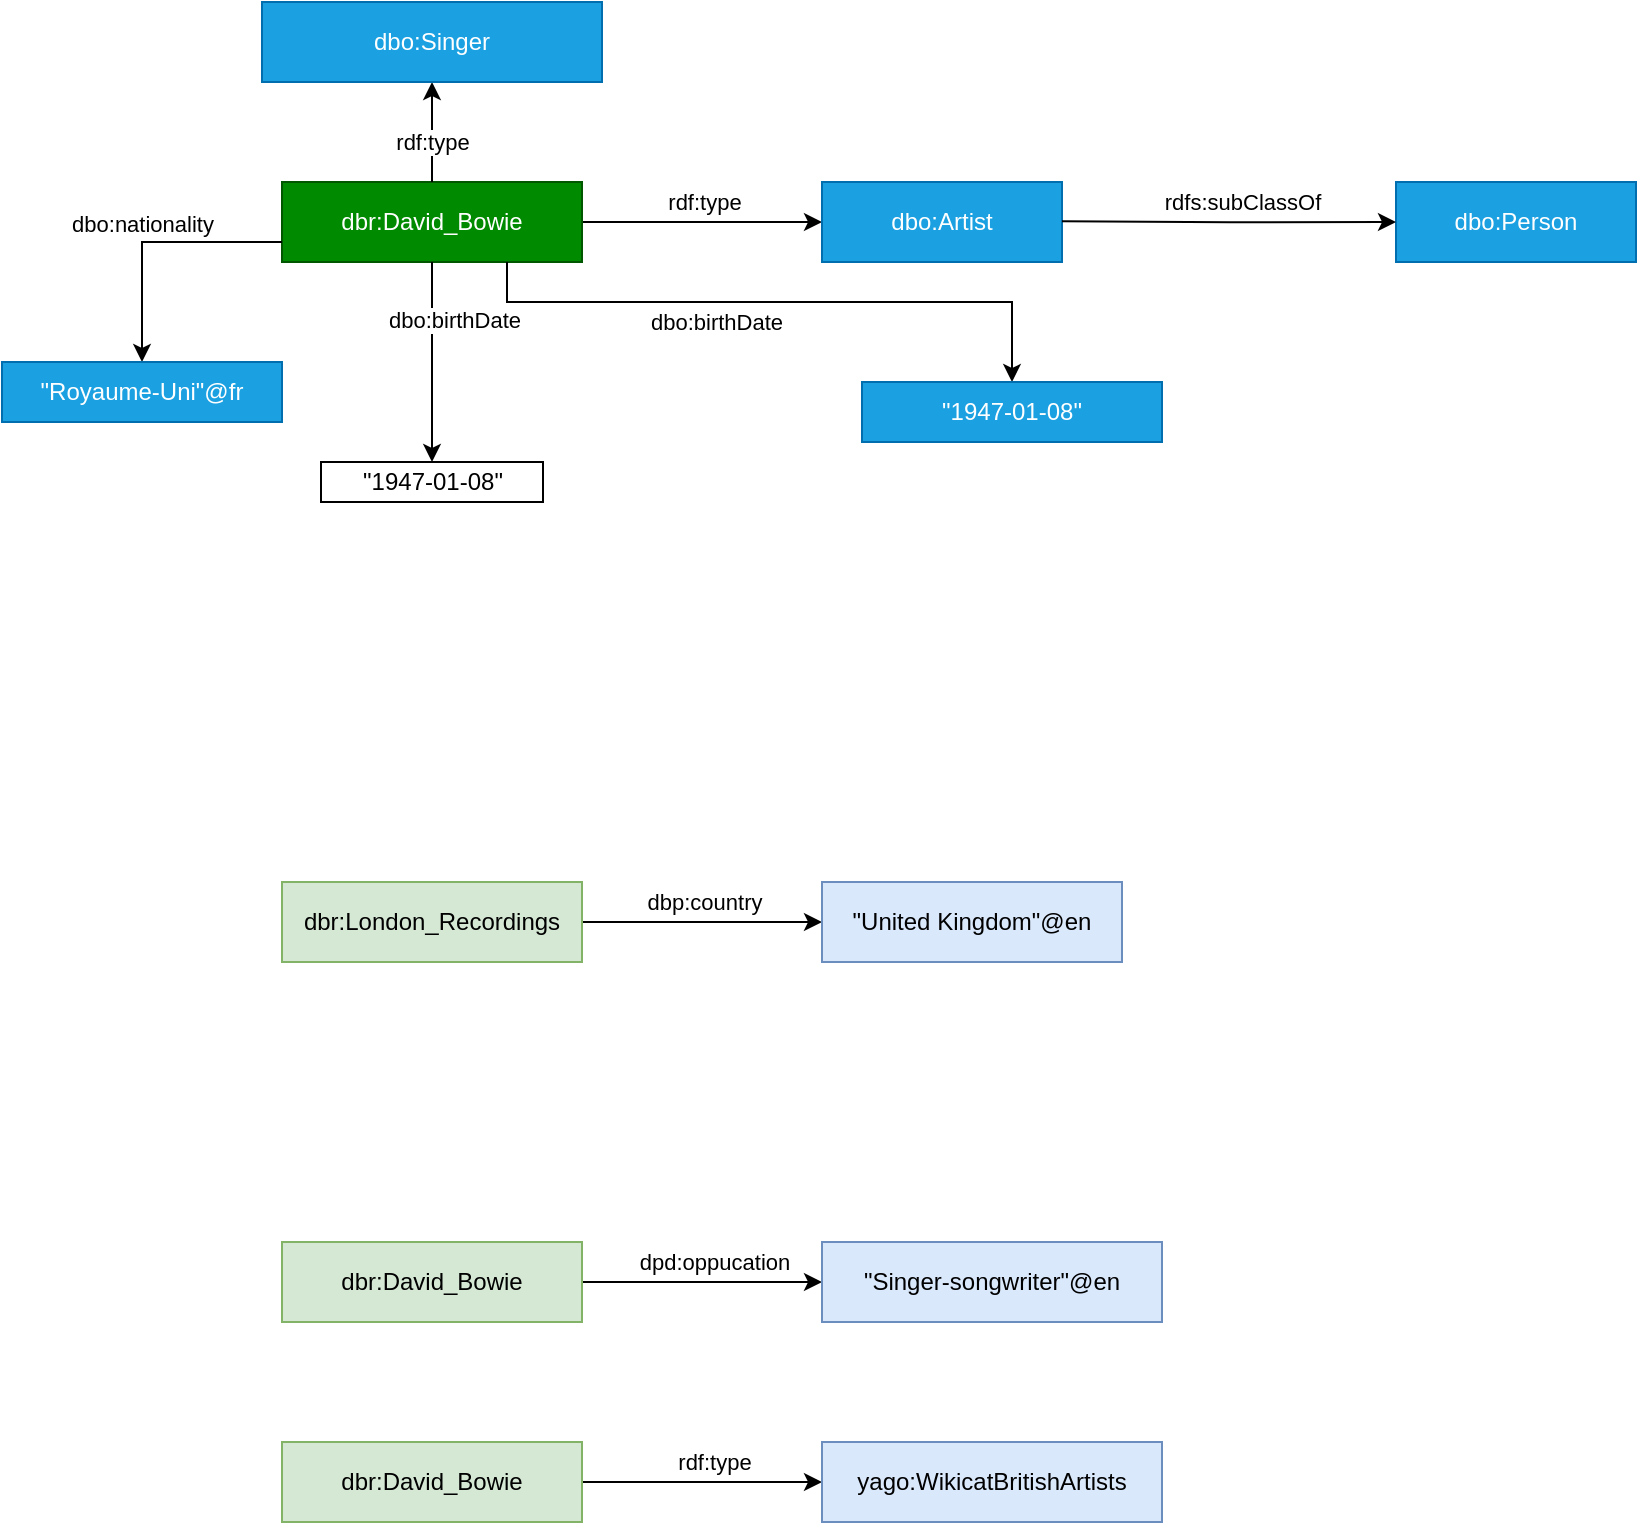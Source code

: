 <mxfile version="25.0.3">
  <diagram name="Page-1" id="7P6HtjNaz7a8SoBl_NWe">
    <mxGraphModel dx="996" dy="522" grid="1" gridSize="10" guides="1" tooltips="1" connect="1" arrows="1" fold="1" page="1" pageScale="1" pageWidth="827" pageHeight="1169" math="0" shadow="0">
      <root>
        <mxCell id="0" />
        <mxCell id="1" parent="0" />
        <mxCell id="TIq-oRl3Ylk5bGe3MBM8-3" style="edgeStyle=orthogonalEdgeStyle;rounded=0;orthogonalLoop=1;jettySize=auto;html=1;" edge="1" parent="1" source="TIq-oRl3Ylk5bGe3MBM8-1" target="TIq-oRl3Ylk5bGe3MBM8-2">
          <mxGeometry relative="1" as="geometry" />
        </mxCell>
        <mxCell id="TIq-oRl3Ylk5bGe3MBM8-11" value="rdf:type" style="edgeLabel;html=1;align=center;verticalAlign=middle;resizable=0;points=[];" vertex="1" connectable="0" parent="TIq-oRl3Ylk5bGe3MBM8-3">
          <mxGeometry x="-0.043" y="1" relative="1" as="geometry">
            <mxPoint x="3" y="-9" as="offset" />
          </mxGeometry>
        </mxCell>
        <mxCell id="TIq-oRl3Ylk5bGe3MBM8-1" value="dbr:David_Bowie" style="rounded=0;whiteSpace=wrap;html=1;fillColor=#008a00;strokeColor=#005700;fontColor=#ffffff;" vertex="1" parent="1">
          <mxGeometry x="150" y="110" width="150" height="40" as="geometry" />
        </mxCell>
        <mxCell id="TIq-oRl3Ylk5bGe3MBM8-2" value="dbo:Artist" style="rounded=0;whiteSpace=wrap;html=1;fillColor=#1ba1e2;strokeColor=#006EAF;fontColor=#ffffff;" vertex="1" parent="1">
          <mxGeometry x="420" y="110" width="120" height="40" as="geometry" />
        </mxCell>
        <mxCell id="TIq-oRl3Ylk5bGe3MBM8-5" style="edgeStyle=orthogonalEdgeStyle;rounded=0;orthogonalLoop=1;jettySize=auto;html=1;exitX=0.5;exitY=0;exitDx=0;exitDy=0;" edge="1" parent="1" source="TIq-oRl3Ylk5bGe3MBM8-1" target="TIq-oRl3Ylk5bGe3MBM8-7">
          <mxGeometry relative="1" as="geometry" />
        </mxCell>
        <mxCell id="TIq-oRl3Ylk5bGe3MBM8-10" value="rdf:type" style="edgeLabel;html=1;align=center;verticalAlign=middle;resizable=0;points=[];" vertex="1" connectable="0" parent="TIq-oRl3Ylk5bGe3MBM8-5">
          <mxGeometry x="0.09" relative="1" as="geometry">
            <mxPoint y="7" as="offset" />
          </mxGeometry>
        </mxCell>
        <mxCell id="TIq-oRl3Ylk5bGe3MBM8-7" value="dbo:Singer" style="rounded=0;whiteSpace=wrap;html=1;fillColor=#1ba1e2;strokeColor=#006EAF;fontColor=#ffffff;" vertex="1" parent="1">
          <mxGeometry x="140" y="20" width="170" height="40" as="geometry" />
        </mxCell>
        <mxCell id="TIq-oRl3Ylk5bGe3MBM8-12" style="edgeStyle=orthogonalEdgeStyle;rounded=0;orthogonalLoop=1;jettySize=auto;html=1;exitX=0;exitY=0.75;exitDx=0;exitDy=0;" edge="1" source="TIq-oRl3Ylk5bGe3MBM8-1" target="TIq-oRl3Ylk5bGe3MBM8-15" parent="1">
          <mxGeometry relative="1" as="geometry" />
        </mxCell>
        <mxCell id="TIq-oRl3Ylk5bGe3MBM8-13" value="dbo:nationality" style="edgeLabel;html=1;align=center;verticalAlign=middle;resizable=0;points=[];" vertex="1" connectable="0" parent="TIq-oRl3Ylk5bGe3MBM8-12">
          <mxGeometry x="0.09" relative="1" as="geometry">
            <mxPoint y="-10" as="offset" />
          </mxGeometry>
        </mxCell>
        <mxCell id="TIq-oRl3Ylk5bGe3MBM8-51" style="edgeStyle=orthogonalEdgeStyle;rounded=0;orthogonalLoop=1;jettySize=auto;html=1;entryX=0.5;entryY=0;entryDx=0;entryDy=0;" edge="1" parent="1" source="TIq-oRl3Ylk5bGe3MBM8-1" target="TIq-oRl3Ylk5bGe3MBM8-50">
          <mxGeometry relative="1" as="geometry">
            <mxPoint x="270" y="210" as="targetPoint" />
            <Array as="points">
              <mxPoint x="225" y="230" />
              <mxPoint x="225" y="230" />
            </Array>
          </mxGeometry>
        </mxCell>
        <mxCell id="TIq-oRl3Ylk5bGe3MBM8-52" value="dbo:birthDate" style="edgeLabel;html=1;align=center;verticalAlign=middle;resizable=0;points=[];" vertex="1" connectable="0" parent="TIq-oRl3Ylk5bGe3MBM8-51">
          <mxGeometry x="-0.207" y="-1" relative="1" as="geometry">
            <mxPoint x="12" y="-11" as="offset" />
          </mxGeometry>
        </mxCell>
        <mxCell id="TIq-oRl3Ylk5bGe3MBM8-15" value="&quot;Royaume-Uni&quot;@fr" style="rounded=0;whiteSpace=wrap;html=1;fillColor=#1ba1e2;strokeColor=#006EAF;fontColor=#ffffff;" vertex="1" parent="1">
          <mxGeometry x="10" y="200" width="140" height="30" as="geometry" />
        </mxCell>
        <mxCell id="TIq-oRl3Ylk5bGe3MBM8-38" style="edgeStyle=orthogonalEdgeStyle;rounded=0;orthogonalLoop=1;jettySize=auto;html=1;" edge="1" parent="1" source="TIq-oRl3Ylk5bGe3MBM8-40" target="TIq-oRl3Ylk5bGe3MBM8-41">
          <mxGeometry relative="1" as="geometry" />
        </mxCell>
        <mxCell id="TIq-oRl3Ylk5bGe3MBM8-39" value="dbp:country" style="edgeLabel;html=1;align=center;verticalAlign=middle;resizable=0;points=[];" vertex="1" connectable="0" parent="TIq-oRl3Ylk5bGe3MBM8-38">
          <mxGeometry x="-0.043" y="1" relative="1" as="geometry">
            <mxPoint x="3" y="-9" as="offset" />
          </mxGeometry>
        </mxCell>
        <mxCell id="TIq-oRl3Ylk5bGe3MBM8-40" value="dbr:London_Recordings" style="rounded=0;whiteSpace=wrap;html=1;fillColor=#d5e8d4;strokeColor=#82b366;" vertex="1" parent="1">
          <mxGeometry x="150" y="460" width="150" height="40" as="geometry" />
        </mxCell>
        <mxCell id="TIq-oRl3Ylk5bGe3MBM8-41" value="&quot;United Kingdom&quot;@en" style="rounded=0;whiteSpace=wrap;html=1;fillColor=#dae8fc;strokeColor=#6c8ebf;" vertex="1" parent="1">
          <mxGeometry x="420" y="460" width="150" height="40" as="geometry" />
        </mxCell>
        <mxCell id="TIq-oRl3Ylk5bGe3MBM8-42" style="edgeStyle=orthogonalEdgeStyle;rounded=0;orthogonalLoop=1;jettySize=auto;html=1;" edge="1" parent="1" source="TIq-oRl3Ylk5bGe3MBM8-44" target="TIq-oRl3Ylk5bGe3MBM8-45">
          <mxGeometry relative="1" as="geometry" />
        </mxCell>
        <mxCell id="TIq-oRl3Ylk5bGe3MBM8-43" value="dpd:oppucation" style="edgeLabel;html=1;align=center;verticalAlign=middle;resizable=0;points=[];" vertex="1" connectable="0" parent="TIq-oRl3Ylk5bGe3MBM8-42">
          <mxGeometry x="0.09" relative="1" as="geometry">
            <mxPoint y="-10" as="offset" />
          </mxGeometry>
        </mxCell>
        <mxCell id="TIq-oRl3Ylk5bGe3MBM8-44" value="dbr:David_Bowie" style="rounded=0;whiteSpace=wrap;html=1;fillColor=#d5e8d4;strokeColor=#82b366;" vertex="1" parent="1">
          <mxGeometry x="150" y="640" width="150" height="40" as="geometry" />
        </mxCell>
        <mxCell id="TIq-oRl3Ylk5bGe3MBM8-45" value="&quot;Singer-songwriter&quot;@en" style="rounded=0;whiteSpace=wrap;html=1;fillColor=#dae8fc;strokeColor=#6c8ebf;" vertex="1" parent="1">
          <mxGeometry x="420" y="640" width="170" height="40" as="geometry" />
        </mxCell>
        <mxCell id="TIq-oRl3Ylk5bGe3MBM8-46" style="edgeStyle=orthogonalEdgeStyle;rounded=0;orthogonalLoop=1;jettySize=auto;html=1;" edge="1" parent="1" source="TIq-oRl3Ylk5bGe3MBM8-48" target="TIq-oRl3Ylk5bGe3MBM8-49">
          <mxGeometry relative="1" as="geometry" />
        </mxCell>
        <mxCell id="TIq-oRl3Ylk5bGe3MBM8-47" value="rdf:type" style="edgeLabel;html=1;align=center;verticalAlign=middle;resizable=0;points=[];" vertex="1" connectable="0" parent="TIq-oRl3Ylk5bGe3MBM8-46">
          <mxGeometry x="0.09" relative="1" as="geometry">
            <mxPoint y="-10" as="offset" />
          </mxGeometry>
        </mxCell>
        <mxCell id="TIq-oRl3Ylk5bGe3MBM8-48" value="dbr:David_Bowie" style="rounded=0;whiteSpace=wrap;html=1;fillColor=#d5e8d4;strokeColor=#82b366;" vertex="1" parent="1">
          <mxGeometry x="150" y="740" width="150" height="40" as="geometry" />
        </mxCell>
        <mxCell id="TIq-oRl3Ylk5bGe3MBM8-49" value="yago:WikicatBritishArtists" style="rounded=0;whiteSpace=wrap;html=1;fillColor=#dae8fc;strokeColor=#6c8ebf;" vertex="1" parent="1">
          <mxGeometry x="420" y="740" width="170" height="40" as="geometry" />
        </mxCell>
        <mxCell id="TIq-oRl3Ylk5bGe3MBM8-50" value="&quot;1947-01-08&quot;" style="rounded=0;whiteSpace=wrap;html=1;" vertex="1" parent="1">
          <mxGeometry x="169.5" y="250" width="111" height="20" as="geometry" />
        </mxCell>
        <mxCell id="TIq-oRl3Ylk5bGe3MBM8-56" style="edgeStyle=orthogonalEdgeStyle;rounded=0;orthogonalLoop=1;jettySize=auto;html=1;entryX=0.5;entryY=0;entryDx=0;entryDy=0;exitX=0.75;exitY=1;exitDx=0;exitDy=0;" edge="1" parent="1" target="TIq-oRl3Ylk5bGe3MBM8-58" source="TIq-oRl3Ylk5bGe3MBM8-1">
          <mxGeometry relative="1" as="geometry">
            <mxPoint x="225" y="500" as="sourcePoint" />
            <Array as="points">
              <mxPoint x="263" y="170" />
              <mxPoint x="515" y="170" />
            </Array>
          </mxGeometry>
        </mxCell>
        <mxCell id="TIq-oRl3Ylk5bGe3MBM8-57" value="dbo:birthDate" style="edgeLabel;html=1;align=center;verticalAlign=middle;resizable=0;points=[];" vertex="1" connectable="0" parent="TIq-oRl3Ylk5bGe3MBM8-56">
          <mxGeometry x="-0.207" y="-1" relative="1" as="geometry">
            <mxPoint y="9" as="offset" />
          </mxGeometry>
        </mxCell>
        <mxCell id="TIq-oRl3Ylk5bGe3MBM8-58" value="&quot;1947-01-08&quot;" style="rounded=0;whiteSpace=wrap;html=1;fillColor=#1ba1e2;strokeColor=#006EAF;fontColor=#ffffff;" vertex="1" parent="1">
          <mxGeometry x="440" y="210" width="150" height="30" as="geometry" />
        </mxCell>
        <mxCell id="TIq-oRl3Ylk5bGe3MBM8-60" value="dbo:Person" style="rounded=0;whiteSpace=wrap;html=1;fillColor=#1ba1e2;strokeColor=#006EAF;fontColor=#ffffff;" vertex="1" parent="1">
          <mxGeometry x="707" y="110" width="120" height="40" as="geometry" />
        </mxCell>
        <mxCell id="TIq-oRl3Ylk5bGe3MBM8-61" style="edgeStyle=orthogonalEdgeStyle;rounded=0;orthogonalLoop=1;jettySize=auto;html=1;entryX=0;entryY=0.5;entryDx=0;entryDy=0;" edge="1" parent="1" target="TIq-oRl3Ylk5bGe3MBM8-60">
          <mxGeometry relative="1" as="geometry">
            <mxPoint x="540" y="129.58" as="sourcePoint" />
            <mxPoint x="660" y="129.58" as="targetPoint" />
          </mxGeometry>
        </mxCell>
        <mxCell id="TIq-oRl3Ylk5bGe3MBM8-62" value="rdfs:subClassOf" style="edgeLabel;html=1;align=center;verticalAlign=middle;resizable=0;points=[];" vertex="1" connectable="0" parent="TIq-oRl3Ylk5bGe3MBM8-61">
          <mxGeometry x="-0.043" y="1" relative="1" as="geometry">
            <mxPoint x="10" y="-9" as="offset" />
          </mxGeometry>
        </mxCell>
      </root>
    </mxGraphModel>
  </diagram>
</mxfile>
